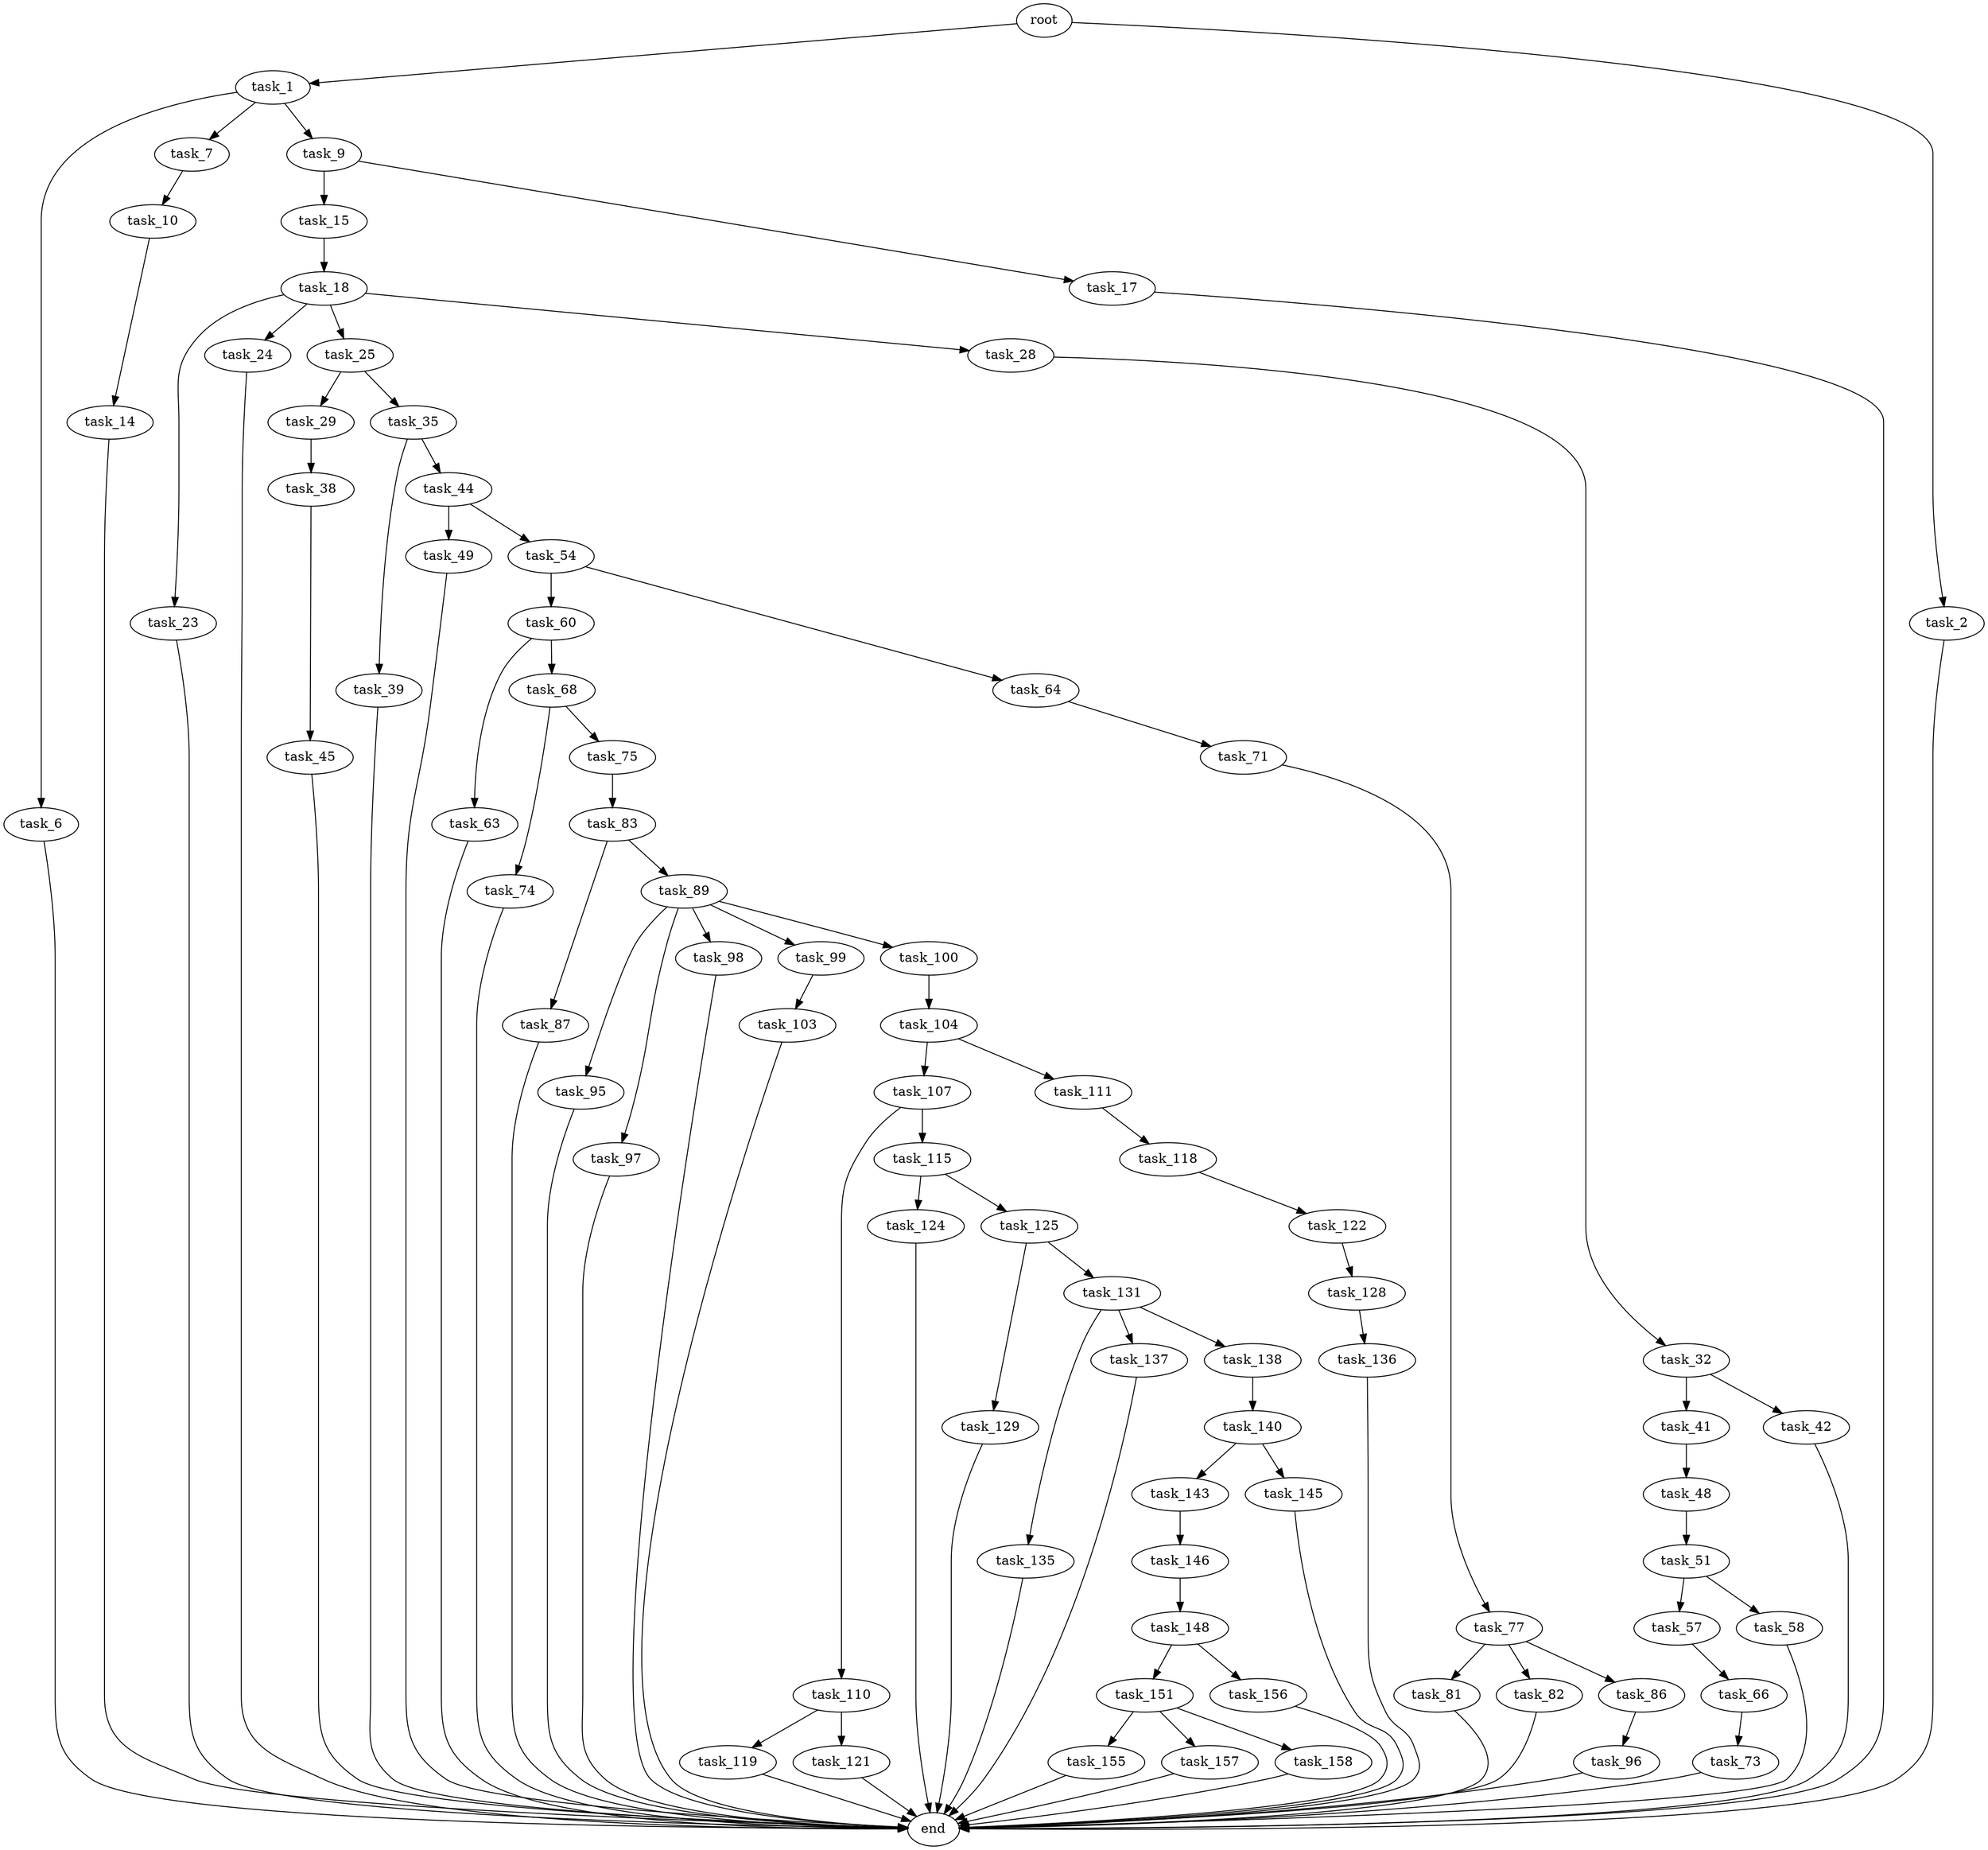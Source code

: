 digraph G {
  root [size="0.000000"];
  task_1 [size="4315467696.000000"];
  task_2 [size="50989384741.000000"];
  task_6 [size="4270098620.000000"];
  task_7 [size="4765771675.000000"];
  task_9 [size="26940301402.000000"];
  task_10 [size="1395021024883.000000"];
  task_14 [size="38952244994.000000"];
  task_15 [size="368293445632.000000"];
  task_17 [size="719239372317.000000"];
  task_18 [size="368293445632.000000"];
  task_23 [size="740791185601.000000"];
  task_24 [size="537290481150.000000"];
  task_25 [size="2186993092.000000"];
  task_28 [size="29392958628.000000"];
  task_29 [size="24639646445.000000"];
  task_32 [size="87343444333.000000"];
  task_35 [size="262646626199.000000"];
  task_38 [size="165700052434.000000"];
  task_39 [size="14713779931.000000"];
  task_41 [size="16010841915.000000"];
  task_42 [size="201462577863.000000"];
  task_44 [size="28991029248.000000"];
  task_45 [size="1592481783.000000"];
  task_48 [size="1073741824000.000000"];
  task_49 [size="68719476736.000000"];
  task_51 [size="7858561549.000000"];
  task_54 [size="401595088975.000000"];
  task_57 [size="368293445632.000000"];
  task_58 [size="21202067281.000000"];
  task_60 [size="782757789696.000000"];
  task_63 [size="492180080787.000000"];
  task_64 [size="368293445632.000000"];
  task_66 [size="228751338926.000000"];
  task_68 [size="7660355303.000000"];
  task_71 [size="549755813888.000000"];
  task_73 [size="782757789696.000000"];
  task_74 [size="2013583584.000000"];
  task_75 [size="231928233984.000000"];
  task_77 [size="2038905386.000000"];
  task_81 [size="41484832483.000000"];
  task_82 [size="12613556222.000000"];
  task_83 [size="549755813888.000000"];
  task_86 [size="35596555299.000000"];
  task_87 [size="397701612182.000000"];
  task_89 [size="11156273951.000000"];
  task_95 [size="98011438054.000000"];
  task_96 [size="549755813888.000000"];
  task_97 [size="7870459583.000000"];
  task_98 [size="68719476736.000000"];
  task_99 [size="68719476736.000000"];
  task_100 [size="1073741824000.000000"];
  task_103 [size="275859689975.000000"];
  task_104 [size="1114050408248.000000"];
  task_107 [size="8589934592.000000"];
  task_110 [size="1077777790908.000000"];
  task_111 [size="1789980084.000000"];
  task_115 [size="65107665751.000000"];
  task_118 [size="306935421451.000000"];
  task_119 [size="12764488525.000000"];
  task_121 [size="1073741824000.000000"];
  task_122 [size="1106473146702.000000"];
  task_124 [size="4142201072.000000"];
  task_125 [size="30745058937.000000"];
  task_128 [size="672033416214.000000"];
  task_129 [size="23272057816.000000"];
  task_131 [size="1073741824000.000000"];
  task_135 [size="399631865958.000000"];
  task_136 [size="1229292111.000000"];
  task_137 [size="549755813888.000000"];
  task_138 [size="549755813888.000000"];
  task_140 [size="368293445632.000000"];
  task_143 [size="28991029248.000000"];
  task_145 [size="3472332609.000000"];
  task_146 [size="197962732251.000000"];
  task_148 [size="478354990705.000000"];
  task_151 [size="13942243267.000000"];
  task_155 [size="330556409904.000000"];
  task_156 [size="28991029248.000000"];
  task_157 [size="782757789696.000000"];
  task_158 [size="12469579451.000000"];
  end [size="0.000000"];

  root -> task_1 [size="1.000000"];
  root -> task_2 [size="1.000000"];
  task_1 -> task_6 [size="209715200.000000"];
  task_1 -> task_7 [size="209715200.000000"];
  task_1 -> task_9 [size="209715200.000000"];
  task_2 -> end [size="1.000000"];
  task_6 -> end [size="1.000000"];
  task_7 -> task_10 [size="134217728.000000"];
  task_9 -> task_15 [size="679477248.000000"];
  task_9 -> task_17 [size="679477248.000000"];
  task_10 -> task_14 [size="838860800.000000"];
  task_14 -> end [size="1.000000"];
  task_15 -> task_18 [size="411041792.000000"];
  task_17 -> end [size="1.000000"];
  task_18 -> task_23 [size="411041792.000000"];
  task_18 -> task_24 [size="411041792.000000"];
  task_18 -> task_25 [size="411041792.000000"];
  task_18 -> task_28 [size="411041792.000000"];
  task_23 -> end [size="1.000000"];
  task_24 -> end [size="1.000000"];
  task_25 -> task_29 [size="75497472.000000"];
  task_25 -> task_35 [size="75497472.000000"];
  task_28 -> task_32 [size="679477248.000000"];
  task_29 -> task_38 [size="411041792.000000"];
  task_32 -> task_41 [size="209715200.000000"];
  task_32 -> task_42 [size="209715200.000000"];
  task_35 -> task_39 [size="209715200.000000"];
  task_35 -> task_44 [size="209715200.000000"];
  task_38 -> task_45 [size="536870912.000000"];
  task_39 -> end [size="1.000000"];
  task_41 -> task_48 [size="33554432.000000"];
  task_42 -> end [size="1.000000"];
  task_44 -> task_49 [size="75497472.000000"];
  task_44 -> task_54 [size="75497472.000000"];
  task_45 -> end [size="1.000000"];
  task_48 -> task_51 [size="838860800.000000"];
  task_49 -> end [size="1.000000"];
  task_51 -> task_57 [size="411041792.000000"];
  task_51 -> task_58 [size="411041792.000000"];
  task_54 -> task_60 [size="679477248.000000"];
  task_54 -> task_64 [size="679477248.000000"];
  task_57 -> task_66 [size="411041792.000000"];
  task_58 -> end [size="1.000000"];
  task_60 -> task_63 [size="679477248.000000"];
  task_60 -> task_68 [size="679477248.000000"];
  task_63 -> end [size="1.000000"];
  task_64 -> task_71 [size="411041792.000000"];
  task_66 -> task_73 [size="411041792.000000"];
  task_68 -> task_74 [size="134217728.000000"];
  task_68 -> task_75 [size="134217728.000000"];
  task_71 -> task_77 [size="536870912.000000"];
  task_73 -> end [size="1.000000"];
  task_74 -> end [size="1.000000"];
  task_75 -> task_83 [size="301989888.000000"];
  task_77 -> task_81 [size="33554432.000000"];
  task_77 -> task_82 [size="33554432.000000"];
  task_77 -> task_86 [size="33554432.000000"];
  task_81 -> end [size="1.000000"];
  task_82 -> end [size="1.000000"];
  task_83 -> task_87 [size="536870912.000000"];
  task_83 -> task_89 [size="536870912.000000"];
  task_86 -> task_96 [size="679477248.000000"];
  task_87 -> end [size="1.000000"];
  task_89 -> task_95 [size="679477248.000000"];
  task_89 -> task_97 [size="679477248.000000"];
  task_89 -> task_98 [size="679477248.000000"];
  task_89 -> task_99 [size="679477248.000000"];
  task_89 -> task_100 [size="679477248.000000"];
  task_95 -> end [size="1.000000"];
  task_96 -> end [size="1.000000"];
  task_97 -> end [size="1.000000"];
  task_98 -> end [size="1.000000"];
  task_99 -> task_103 [size="134217728.000000"];
  task_100 -> task_104 [size="838860800.000000"];
  task_103 -> end [size="1.000000"];
  task_104 -> task_107 [size="679477248.000000"];
  task_104 -> task_111 [size="679477248.000000"];
  task_107 -> task_110 [size="33554432.000000"];
  task_107 -> task_115 [size="33554432.000000"];
  task_110 -> task_119 [size="679477248.000000"];
  task_110 -> task_121 [size="679477248.000000"];
  task_111 -> task_118 [size="209715200.000000"];
  task_115 -> task_124 [size="75497472.000000"];
  task_115 -> task_125 [size="75497472.000000"];
  task_118 -> task_122 [size="838860800.000000"];
  task_119 -> end [size="1.000000"];
  task_121 -> end [size="1.000000"];
  task_122 -> task_128 [size="679477248.000000"];
  task_124 -> end [size="1.000000"];
  task_125 -> task_129 [size="33554432.000000"];
  task_125 -> task_131 [size="33554432.000000"];
  task_128 -> task_136 [size="679477248.000000"];
  task_129 -> end [size="1.000000"];
  task_131 -> task_135 [size="838860800.000000"];
  task_131 -> task_137 [size="838860800.000000"];
  task_131 -> task_138 [size="838860800.000000"];
  task_135 -> end [size="1.000000"];
  task_136 -> end [size="1.000000"];
  task_137 -> end [size="1.000000"];
  task_138 -> task_140 [size="536870912.000000"];
  task_140 -> task_143 [size="411041792.000000"];
  task_140 -> task_145 [size="411041792.000000"];
  task_143 -> task_146 [size="75497472.000000"];
  task_145 -> end [size="1.000000"];
  task_146 -> task_148 [size="134217728.000000"];
  task_148 -> task_151 [size="301989888.000000"];
  task_148 -> task_156 [size="301989888.000000"];
  task_151 -> task_155 [size="838860800.000000"];
  task_151 -> task_157 [size="838860800.000000"];
  task_151 -> task_158 [size="838860800.000000"];
  task_155 -> end [size="1.000000"];
  task_156 -> end [size="1.000000"];
  task_157 -> end [size="1.000000"];
  task_158 -> end [size="1.000000"];
}
